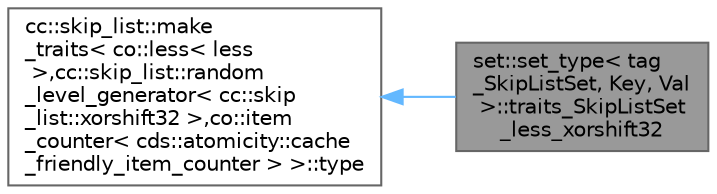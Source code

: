 digraph "set::set_type&lt; tag_SkipListSet, Key, Val &gt;::traits_SkipListSet_less_xorshift32"
{
 // LATEX_PDF_SIZE
  bgcolor="transparent";
  edge [fontname=Helvetica,fontsize=10,labelfontname=Helvetica,labelfontsize=10];
  node [fontname=Helvetica,fontsize=10,shape=box,height=0.2,width=0.4];
  rankdir="LR";
  Node1 [id="Node000001",label="set::set_type\< tag\l_SkipListSet, Key, Val\l \>::traits_SkipListSet\l_less_xorshift32",height=0.2,width=0.4,color="gray40", fillcolor="grey60", style="filled", fontcolor="black",tooltip=" "];
  Node2 -> Node1 [id="edge2_Node000001_Node000002",dir="back",color="steelblue1",style="solid",tooltip=" "];
  Node2 [id="Node000002",label="cc::skip_list::make\l_traits\< co::less\< less\l \>,cc::skip_list::random\l_level_generator\< cc::skip\l_list::xorshift32 \>,co::item\l_counter\< cds::atomicity::cache\l_friendly_item_counter \> \>::type",height=0.2,width=0.4,color="gray40", fillcolor="white", style="filled",tooltip=" "];
}
